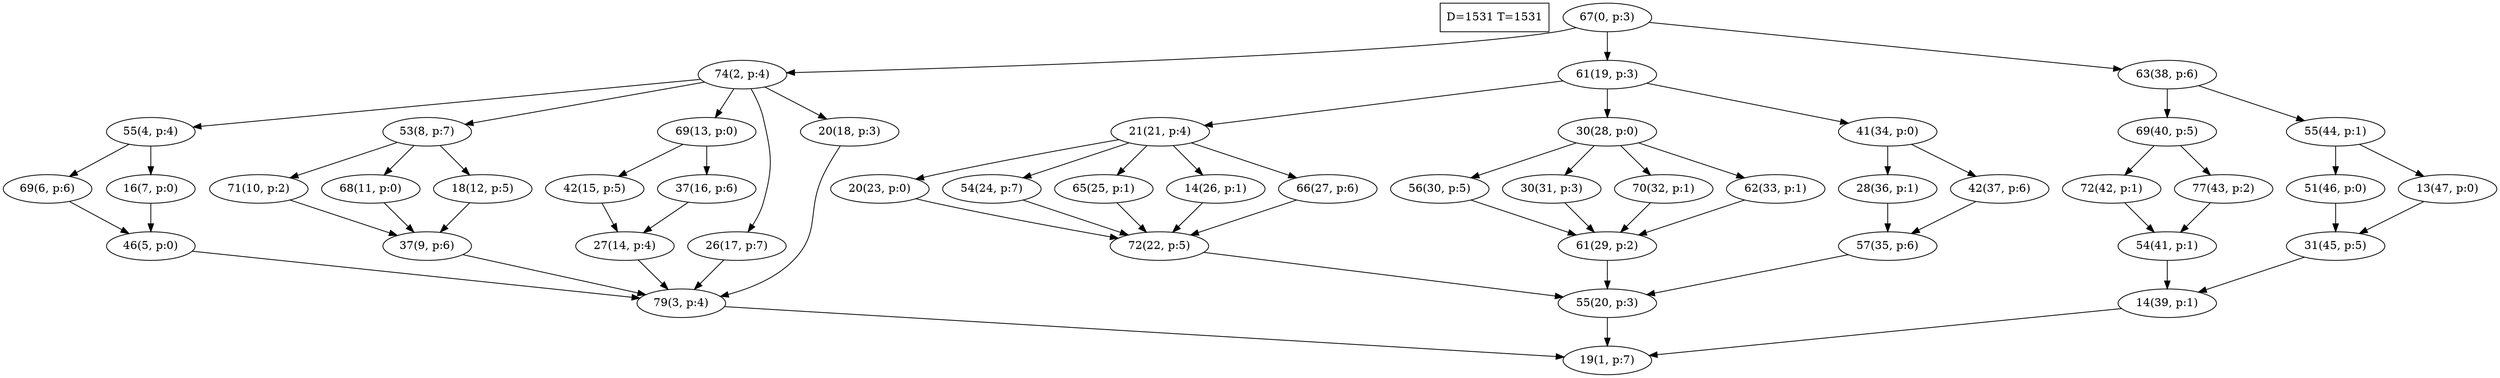 digraph Task {
i [shape=box, label="D=1531 T=1531"]; 
0 [label="67(0, p:3)"];
1 [label="19(1, p:7)"];
2 [label="74(2, p:4)"];
3 [label="79(3, p:4)"];
4 [label="55(4, p:4)"];
5 [label="46(5, p:0)"];
6 [label="69(6, p:6)"];
7 [label="16(7, p:0)"];
8 [label="53(8, p:7)"];
9 [label="37(9, p:6)"];
10 [label="71(10, p:2)"];
11 [label="68(11, p:0)"];
12 [label="18(12, p:5)"];
13 [label="69(13, p:0)"];
14 [label="27(14, p:4)"];
15 [label="42(15, p:5)"];
16 [label="37(16, p:6)"];
17 [label="26(17, p:7)"];
18 [label="20(18, p:3)"];
19 [label="61(19, p:3)"];
20 [label="55(20, p:3)"];
21 [label="21(21, p:4)"];
22 [label="72(22, p:5)"];
23 [label="20(23, p:0)"];
24 [label="54(24, p:7)"];
25 [label="65(25, p:1)"];
26 [label="14(26, p:1)"];
27 [label="66(27, p:6)"];
28 [label="30(28, p:0)"];
29 [label="61(29, p:2)"];
30 [label="56(30, p:5)"];
31 [label="30(31, p:3)"];
32 [label="70(32, p:1)"];
33 [label="62(33, p:1)"];
34 [label="41(34, p:0)"];
35 [label="57(35, p:6)"];
36 [label="28(36, p:1)"];
37 [label="42(37, p:6)"];
38 [label="63(38, p:6)"];
39 [label="14(39, p:1)"];
40 [label="69(40, p:5)"];
41 [label="54(41, p:1)"];
42 [label="72(42, p:1)"];
43 [label="77(43, p:2)"];
44 [label="55(44, p:1)"];
45 [label="31(45, p:5)"];
46 [label="51(46, p:0)"];
47 [label="13(47, p:0)"];
0 -> 2;
0 -> 19;
0 -> 38;
2 -> 4;
2 -> 8;
2 -> 13;
2 -> 17;
2 -> 18;
3 -> 1;
4 -> 6;
4 -> 7;
5 -> 3;
6 -> 5;
7 -> 5;
8 -> 10;
8 -> 11;
8 -> 12;
9 -> 3;
10 -> 9;
11 -> 9;
12 -> 9;
13 -> 15;
13 -> 16;
14 -> 3;
15 -> 14;
16 -> 14;
17 -> 3;
18 -> 3;
19 -> 21;
19 -> 28;
19 -> 34;
20 -> 1;
21 -> 23;
21 -> 24;
21 -> 25;
21 -> 26;
21 -> 27;
22 -> 20;
23 -> 22;
24 -> 22;
25 -> 22;
26 -> 22;
27 -> 22;
28 -> 30;
28 -> 31;
28 -> 32;
28 -> 33;
29 -> 20;
30 -> 29;
31 -> 29;
32 -> 29;
33 -> 29;
34 -> 36;
34 -> 37;
35 -> 20;
36 -> 35;
37 -> 35;
38 -> 40;
38 -> 44;
39 -> 1;
40 -> 42;
40 -> 43;
41 -> 39;
42 -> 41;
43 -> 41;
44 -> 46;
44 -> 47;
45 -> 39;
46 -> 45;
47 -> 45;
}